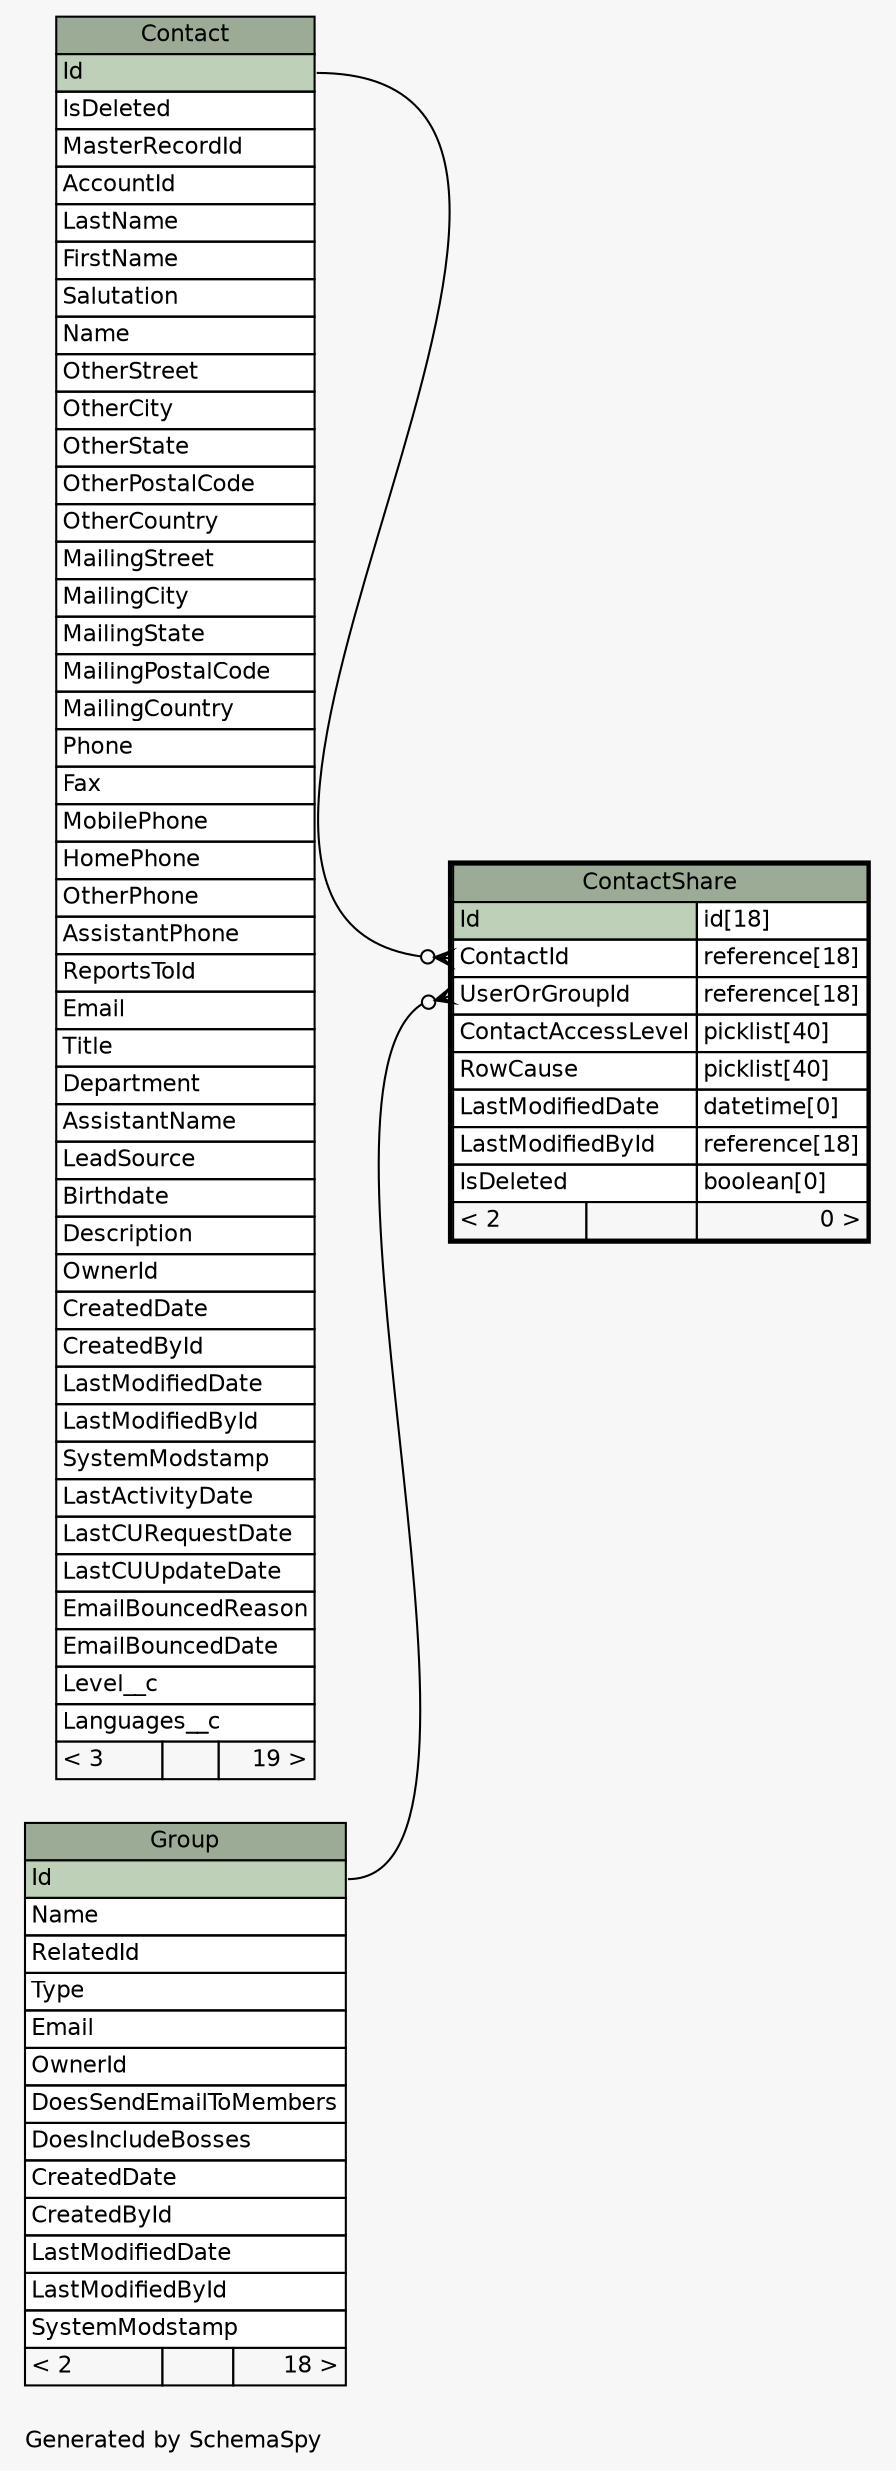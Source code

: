 // dot 2.36.0 on Mac OS X 10.11.6
// SchemaSpy rev 590
digraph "oneDegreeRelationshipsDiagram" {
  graph [
    rankdir="RL"
    bgcolor="#f7f7f7"
    label="\nGenerated by SchemaSpy"
    labeljust="l"
    nodesep="0.18"
    ranksep="0.46"
    fontname="Helvetica"
    fontsize="11"
  ];
  node [
    fontname="Helvetica"
    fontsize="11"
    shape="plaintext"
  ];
  edge [
    arrowsize="0.8"
  ];
  "ContactShare":"ContactId":w -> "Contact":"Id":e [arrowhead=none dir=back arrowtail=crowodot];
  "ContactShare":"UserOrGroupId":w -> "Group":"Id":e [arrowhead=none dir=back arrowtail=crowodot];
  "Contact" [
    label=<
    <TABLE BORDER="0" CELLBORDER="1" CELLSPACING="0" BGCOLOR="#ffffff">
      <TR><TD COLSPAN="3" BGCOLOR="#9bab96" ALIGN="CENTER">Contact</TD></TR>
      <TR><TD PORT="Id" COLSPAN="3" BGCOLOR="#bed1b8" ALIGN="LEFT">Id</TD></TR>
      <TR><TD PORT="IsDeleted" COLSPAN="3" ALIGN="LEFT">IsDeleted</TD></TR>
      <TR><TD PORT="MasterRecordId" COLSPAN="3" ALIGN="LEFT">MasterRecordId</TD></TR>
      <TR><TD PORT="AccountId" COLSPAN="3" ALIGN="LEFT">AccountId</TD></TR>
      <TR><TD PORT="LastName" COLSPAN="3" ALIGN="LEFT">LastName</TD></TR>
      <TR><TD PORT="FirstName" COLSPAN="3" ALIGN="LEFT">FirstName</TD></TR>
      <TR><TD PORT="Salutation" COLSPAN="3" ALIGN="LEFT">Salutation</TD></TR>
      <TR><TD PORT="Name" COLSPAN="3" ALIGN="LEFT">Name</TD></TR>
      <TR><TD PORT="OtherStreet" COLSPAN="3" ALIGN="LEFT">OtherStreet</TD></TR>
      <TR><TD PORT="OtherCity" COLSPAN="3" ALIGN="LEFT">OtherCity</TD></TR>
      <TR><TD PORT="OtherState" COLSPAN="3" ALIGN="LEFT">OtherState</TD></TR>
      <TR><TD PORT="OtherPostalCode" COLSPAN="3" ALIGN="LEFT">OtherPostalCode</TD></TR>
      <TR><TD PORT="OtherCountry" COLSPAN="3" ALIGN="LEFT">OtherCountry</TD></TR>
      <TR><TD PORT="MailingStreet" COLSPAN="3" ALIGN="LEFT">MailingStreet</TD></TR>
      <TR><TD PORT="MailingCity" COLSPAN="3" ALIGN="LEFT">MailingCity</TD></TR>
      <TR><TD PORT="MailingState" COLSPAN="3" ALIGN="LEFT">MailingState</TD></TR>
      <TR><TD PORT="MailingPostalCode" COLSPAN="3" ALIGN="LEFT">MailingPostalCode</TD></TR>
      <TR><TD PORT="MailingCountry" COLSPAN="3" ALIGN="LEFT">MailingCountry</TD></TR>
      <TR><TD PORT="Phone" COLSPAN="3" ALIGN="LEFT">Phone</TD></TR>
      <TR><TD PORT="Fax" COLSPAN="3" ALIGN="LEFT">Fax</TD></TR>
      <TR><TD PORT="MobilePhone" COLSPAN="3" ALIGN="LEFT">MobilePhone</TD></TR>
      <TR><TD PORT="HomePhone" COLSPAN="3" ALIGN="LEFT">HomePhone</TD></TR>
      <TR><TD PORT="OtherPhone" COLSPAN="3" ALIGN="LEFT">OtherPhone</TD></TR>
      <TR><TD PORT="AssistantPhone" COLSPAN="3" ALIGN="LEFT">AssistantPhone</TD></TR>
      <TR><TD PORT="ReportsToId" COLSPAN="3" ALIGN="LEFT">ReportsToId</TD></TR>
      <TR><TD PORT="Email" COLSPAN="3" ALIGN="LEFT">Email</TD></TR>
      <TR><TD PORT="Title" COLSPAN="3" ALIGN="LEFT">Title</TD></TR>
      <TR><TD PORT="Department" COLSPAN="3" ALIGN="LEFT">Department</TD></TR>
      <TR><TD PORT="AssistantName" COLSPAN="3" ALIGN="LEFT">AssistantName</TD></TR>
      <TR><TD PORT="LeadSource" COLSPAN="3" ALIGN="LEFT">LeadSource</TD></TR>
      <TR><TD PORT="Birthdate" COLSPAN="3" ALIGN="LEFT">Birthdate</TD></TR>
      <TR><TD PORT="Description" COLSPAN="3" ALIGN="LEFT">Description</TD></TR>
      <TR><TD PORT="OwnerId" COLSPAN="3" ALIGN="LEFT">OwnerId</TD></TR>
      <TR><TD PORT="CreatedDate" COLSPAN="3" ALIGN="LEFT">CreatedDate</TD></TR>
      <TR><TD PORT="CreatedById" COLSPAN="3" ALIGN="LEFT">CreatedById</TD></TR>
      <TR><TD PORT="LastModifiedDate" COLSPAN="3" ALIGN="LEFT">LastModifiedDate</TD></TR>
      <TR><TD PORT="LastModifiedById" COLSPAN="3" ALIGN="LEFT">LastModifiedById</TD></TR>
      <TR><TD PORT="SystemModstamp" COLSPAN="3" ALIGN="LEFT">SystemModstamp</TD></TR>
      <TR><TD PORT="LastActivityDate" COLSPAN="3" ALIGN="LEFT">LastActivityDate</TD></TR>
      <TR><TD PORT="LastCURequestDate" COLSPAN="3" ALIGN="LEFT">LastCURequestDate</TD></TR>
      <TR><TD PORT="LastCUUpdateDate" COLSPAN="3" ALIGN="LEFT">LastCUUpdateDate</TD></TR>
      <TR><TD PORT="EmailBouncedReason" COLSPAN="3" ALIGN="LEFT">EmailBouncedReason</TD></TR>
      <TR><TD PORT="EmailBouncedDate" COLSPAN="3" ALIGN="LEFT">EmailBouncedDate</TD></TR>
      <TR><TD PORT="Level__c" COLSPAN="3" ALIGN="LEFT">Level__c</TD></TR>
      <TR><TD PORT="Languages__c" COLSPAN="3" ALIGN="LEFT">Languages__c</TD></TR>
      <TR><TD ALIGN="LEFT" BGCOLOR="#f7f7f7">&lt; 3</TD><TD ALIGN="RIGHT" BGCOLOR="#f7f7f7">  </TD><TD ALIGN="RIGHT" BGCOLOR="#f7f7f7">19 &gt;</TD></TR>
    </TABLE>>
    URL="Contact.html"
    tooltip="Contact"
  ];
  "ContactShare" [
    label=<
    <TABLE BORDER="2" CELLBORDER="1" CELLSPACING="0" BGCOLOR="#ffffff">
      <TR><TD COLSPAN="3" BGCOLOR="#9bab96" ALIGN="CENTER">ContactShare</TD></TR>
      <TR><TD PORT="Id" COLSPAN="2" BGCOLOR="#bed1b8" ALIGN="LEFT">Id</TD><TD PORT="Id.type" ALIGN="LEFT">id[18]</TD></TR>
      <TR><TD PORT="ContactId" COLSPAN="2" ALIGN="LEFT">ContactId</TD><TD PORT="ContactId.type" ALIGN="LEFT">reference[18]</TD></TR>
      <TR><TD PORT="UserOrGroupId" COLSPAN="2" ALIGN="LEFT">UserOrGroupId</TD><TD PORT="UserOrGroupId.type" ALIGN="LEFT">reference[18]</TD></TR>
      <TR><TD PORT="ContactAccessLevel" COLSPAN="2" ALIGN="LEFT">ContactAccessLevel</TD><TD PORT="ContactAccessLevel.type" ALIGN="LEFT">picklist[40]</TD></TR>
      <TR><TD PORT="RowCause" COLSPAN="2" ALIGN="LEFT">RowCause</TD><TD PORT="RowCause.type" ALIGN="LEFT">picklist[40]</TD></TR>
      <TR><TD PORT="LastModifiedDate" COLSPAN="2" ALIGN="LEFT">LastModifiedDate</TD><TD PORT="LastModifiedDate.type" ALIGN="LEFT">datetime[0]</TD></TR>
      <TR><TD PORT="LastModifiedById" COLSPAN="2" ALIGN="LEFT">LastModifiedById</TD><TD PORT="LastModifiedById.type" ALIGN="LEFT">reference[18]</TD></TR>
      <TR><TD PORT="IsDeleted" COLSPAN="2" ALIGN="LEFT">IsDeleted</TD><TD PORT="IsDeleted.type" ALIGN="LEFT">boolean[0]</TD></TR>
      <TR><TD ALIGN="LEFT" BGCOLOR="#f7f7f7">&lt; 2</TD><TD ALIGN="RIGHT" BGCOLOR="#f7f7f7">  </TD><TD ALIGN="RIGHT" BGCOLOR="#f7f7f7">0 &gt;</TD></TR>
    </TABLE>>
    URL="ContactShare.html"
    tooltip="ContactShare"
  ];
  "Group" [
    label=<
    <TABLE BORDER="0" CELLBORDER="1" CELLSPACING="0" BGCOLOR="#ffffff">
      <TR><TD COLSPAN="3" BGCOLOR="#9bab96" ALIGN="CENTER">Group</TD></TR>
      <TR><TD PORT="Id" COLSPAN="3" BGCOLOR="#bed1b8" ALIGN="LEFT">Id</TD></TR>
      <TR><TD PORT="Name" COLSPAN="3" ALIGN="LEFT">Name</TD></TR>
      <TR><TD PORT="RelatedId" COLSPAN="3" ALIGN="LEFT">RelatedId</TD></TR>
      <TR><TD PORT="Type" COLSPAN="3" ALIGN="LEFT">Type</TD></TR>
      <TR><TD PORT="Email" COLSPAN="3" ALIGN="LEFT">Email</TD></TR>
      <TR><TD PORT="OwnerId" COLSPAN="3" ALIGN="LEFT">OwnerId</TD></TR>
      <TR><TD PORT="DoesSendEmailToMembers" COLSPAN="3" ALIGN="LEFT">DoesSendEmailToMembers</TD></TR>
      <TR><TD PORT="DoesIncludeBosses" COLSPAN="3" ALIGN="LEFT">DoesIncludeBosses</TD></TR>
      <TR><TD PORT="CreatedDate" COLSPAN="3" ALIGN="LEFT">CreatedDate</TD></TR>
      <TR><TD PORT="CreatedById" COLSPAN="3" ALIGN="LEFT">CreatedById</TD></TR>
      <TR><TD PORT="LastModifiedDate" COLSPAN="3" ALIGN="LEFT">LastModifiedDate</TD></TR>
      <TR><TD PORT="LastModifiedById" COLSPAN="3" ALIGN="LEFT">LastModifiedById</TD></TR>
      <TR><TD PORT="SystemModstamp" COLSPAN="3" ALIGN="LEFT">SystemModstamp</TD></TR>
      <TR><TD ALIGN="LEFT" BGCOLOR="#f7f7f7">&lt; 2</TD><TD ALIGN="RIGHT" BGCOLOR="#f7f7f7">  </TD><TD ALIGN="RIGHT" BGCOLOR="#f7f7f7">18 &gt;</TD></TR>
    </TABLE>>
    URL="Group.html"
    tooltip="Group"
  ];
}

